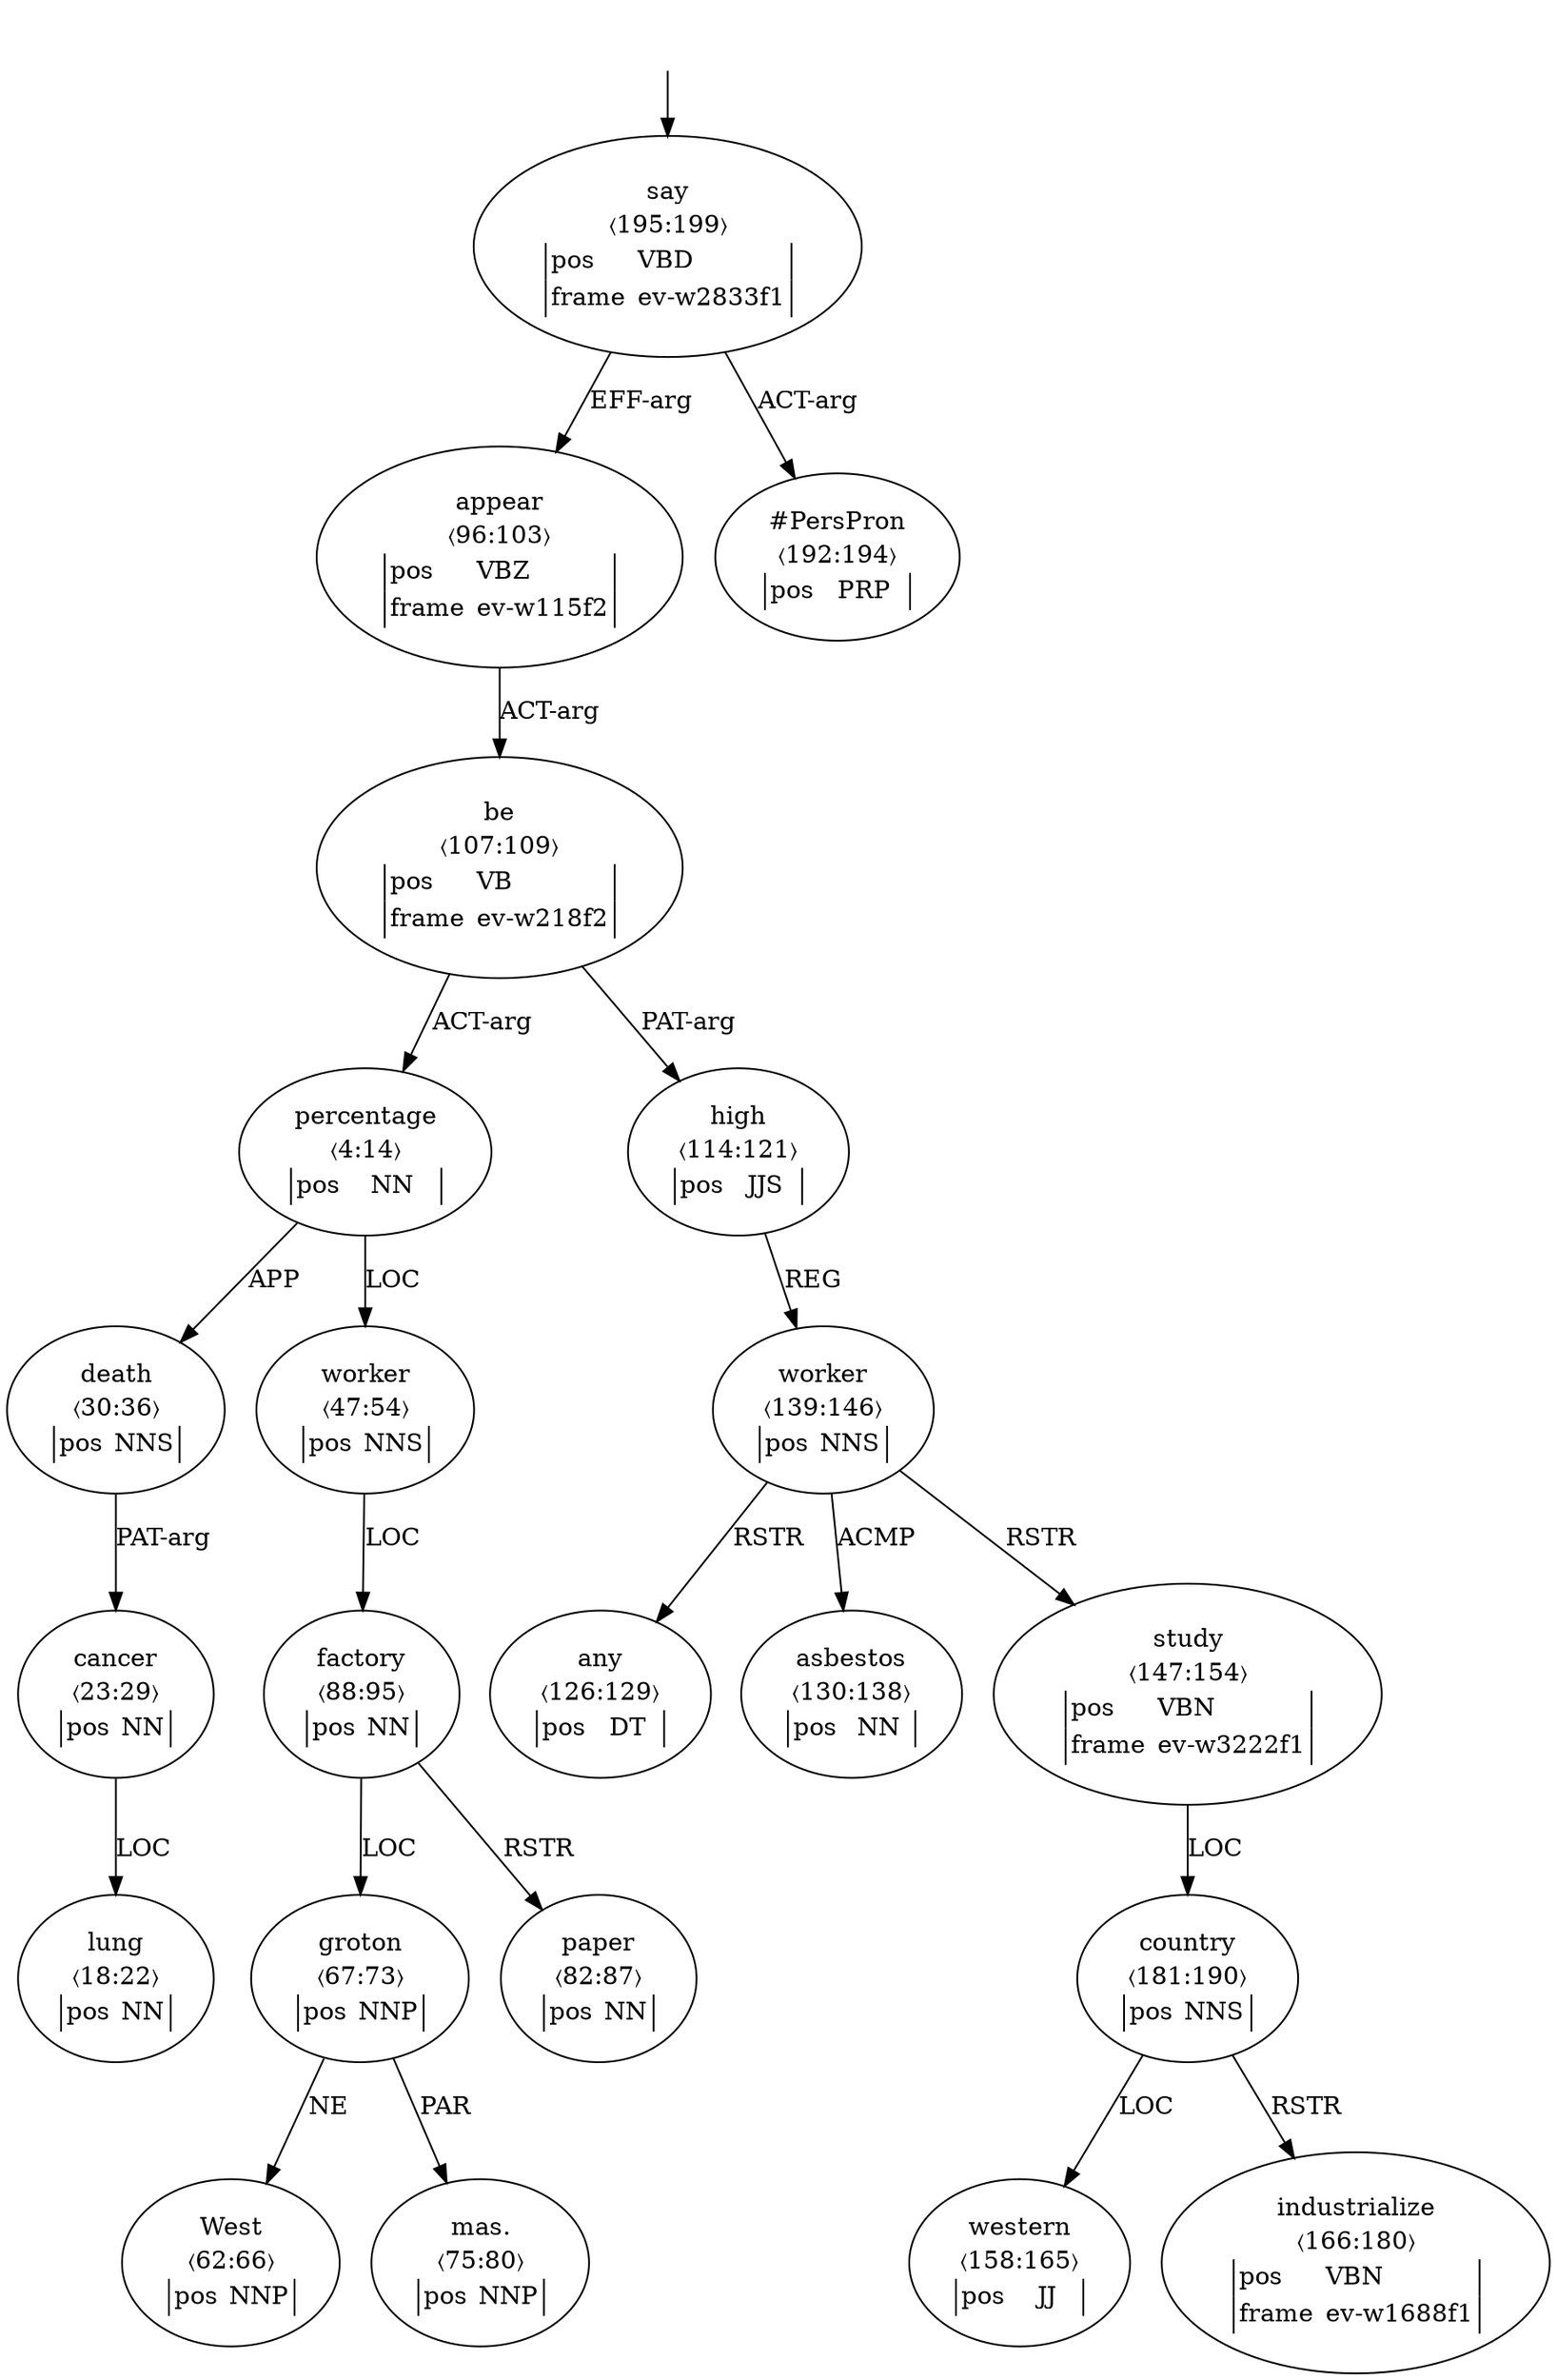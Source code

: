 digraph "20003017" {
  top [ style=invis ];
  top -> 34;
  1 [ label=<<table align="center" border="0" cellspacing="0"><tr><td colspan="2">percentage</td></tr><tr><td colspan="2">〈4:14〉</td></tr><tr><td sides="l" border="1" align="left">pos</td><td sides="r" border="1" align="left">NN</td></tr></table>> ];
  3 [ label=<<table align="center" border="0" cellspacing="0"><tr><td colspan="2">lung</td></tr><tr><td colspan="2">〈18:22〉</td></tr><tr><td sides="l" border="1" align="left">pos</td><td sides="r" border="1" align="left">NN</td></tr></table>> ];
  4 [ label=<<table align="center" border="0" cellspacing="0"><tr><td colspan="2">cancer</td></tr><tr><td colspan="2">〈23:29〉</td></tr><tr><td sides="l" border="1" align="left">pos</td><td sides="r" border="1" align="left">NN</td></tr></table>> ];
  5 [ label=<<table align="center" border="0" cellspacing="0"><tr><td colspan="2">death</td></tr><tr><td colspan="2">〈30:36〉</td></tr><tr><td sides="l" border="1" align="left">pos</td><td sides="r" border="1" align="left">NNS</td></tr></table>> ];
  8 [ label=<<table align="center" border="0" cellspacing="0"><tr><td colspan="2">worker</td></tr><tr><td colspan="2">〈47:54〉</td></tr><tr><td sides="l" border="1" align="left">pos</td><td sides="r" border="1" align="left">NNS</td></tr></table>> ];
  11 [ label=<<table align="center" border="0" cellspacing="0"><tr><td colspan="2">West</td></tr><tr><td colspan="2">〈62:66〉</td></tr><tr><td sides="l" border="1" align="left">pos</td><td sides="r" border="1" align="left">NNP</td></tr></table>> ];
  12 [ label=<<table align="center" border="0" cellspacing="0"><tr><td colspan="2">groton</td></tr><tr><td colspan="2">〈67:73〉</td></tr><tr><td sides="l" border="1" align="left">pos</td><td sides="r" border="1" align="left">NNP</td></tr></table>> ];
  14 [ label=<<table align="center" border="0" cellspacing="0"><tr><td colspan="2">mas.</td></tr><tr><td colspan="2">〈75:80〉</td></tr><tr><td sides="l" border="1" align="left">pos</td><td sides="r" border="1" align="left">NNP</td></tr></table>> ];
  16 [ label=<<table align="center" border="0" cellspacing="0"><tr><td colspan="2">paper</td></tr><tr><td colspan="2">〈82:87〉</td></tr><tr><td sides="l" border="1" align="left">pos</td><td sides="r" border="1" align="left">NN</td></tr></table>> ];
  17 [ label=<<table align="center" border="0" cellspacing="0"><tr><td colspan="2">factory</td></tr><tr><td colspan="2">〈88:95〉</td></tr><tr><td sides="l" border="1" align="left">pos</td><td sides="r" border="1" align="left">NN</td></tr></table>> ];
  18 [ label=<<table align="center" border="0" cellspacing="0"><tr><td colspan="2">appear</td></tr><tr><td colspan="2">〈96:103〉</td></tr><tr><td sides="l" border="1" align="left">pos</td><td sides="r" border="1" align="left">VBZ</td></tr><tr><td sides="l" border="1" align="left">frame</td><td sides="r" border="1" align="left">ev-w115f2</td></tr></table>> ];
  20 [ label=<<table align="center" border="0" cellspacing="0"><tr><td colspan="2">be</td></tr><tr><td colspan="2">〈107:109〉</td></tr><tr><td sides="l" border="1" align="left">pos</td><td sides="r" border="1" align="left">VB</td></tr><tr><td sides="l" border="1" align="left">frame</td><td sides="r" border="1" align="left">ev-w218f2</td></tr></table>> ];
  22 [ label=<<table align="center" border="0" cellspacing="0"><tr><td colspan="2">high</td></tr><tr><td colspan="2">〈114:121〉</td></tr><tr><td sides="l" border="1" align="left">pos</td><td sides="r" border="1" align="left">JJS</td></tr></table>> ];
  24 [ label=<<table align="center" border="0" cellspacing="0"><tr><td colspan="2">any</td></tr><tr><td colspan="2">〈126:129〉</td></tr><tr><td sides="l" border="1" align="left">pos</td><td sides="r" border="1" align="left">DT</td></tr></table>> ];
  25 [ label=<<table align="center" border="0" cellspacing="0"><tr><td colspan="2">asbestos</td></tr><tr><td colspan="2">〈130:138〉</td></tr><tr><td sides="l" border="1" align="left">pos</td><td sides="r" border="1" align="left">NN</td></tr></table>> ];
  26 [ label=<<table align="center" border="0" cellspacing="0"><tr><td colspan="2">worker</td></tr><tr><td colspan="2">〈139:146〉</td></tr><tr><td sides="l" border="1" align="left">pos</td><td sides="r" border="1" align="left">NNS</td></tr></table>> ];
  27 [ label=<<table align="center" border="0" cellspacing="0"><tr><td colspan="2">study</td></tr><tr><td colspan="2">〈147:154〉</td></tr><tr><td sides="l" border="1" align="left">pos</td><td sides="r" border="1" align="left">VBN</td></tr><tr><td sides="l" border="1" align="left">frame</td><td sides="r" border="1" align="left">ev-w3222f1</td></tr></table>> ];
  29 [ label=<<table align="center" border="0" cellspacing="0"><tr><td colspan="2">western</td></tr><tr><td colspan="2">〈158:165〉</td></tr><tr><td sides="l" border="1" align="left">pos</td><td sides="r" border="1" align="left">JJ</td></tr></table>> ];
  30 [ label=<<table align="center" border="0" cellspacing="0"><tr><td colspan="2">industrialize</td></tr><tr><td colspan="2">〈166:180〉</td></tr><tr><td sides="l" border="1" align="left">pos</td><td sides="r" border="1" align="left">VBN</td></tr><tr><td sides="l" border="1" align="left">frame</td><td sides="r" border="1" align="left">ev-w1688f1</td></tr></table>> ];
  31 [ label=<<table align="center" border="0" cellspacing="0"><tr><td colspan="2">country</td></tr><tr><td colspan="2">〈181:190〉</td></tr><tr><td sides="l" border="1" align="left">pos</td><td sides="r" border="1" align="left">NNS</td></tr></table>> ];
  33 [ label=<<table align="center" border="0" cellspacing="0"><tr><td colspan="2">#PersPron</td></tr><tr><td colspan="2">〈192:194〉</td></tr><tr><td sides="l" border="1" align="left">pos</td><td sides="r" border="1" align="left">PRP</td></tr></table>> ];
  34 [ label=<<table align="center" border="0" cellspacing="0"><tr><td colspan="2">say</td></tr><tr><td colspan="2">〈195:199〉</td></tr><tr><td sides="l" border="1" align="left">pos</td><td sides="r" border="1" align="left">VBD</td></tr><tr><td sides="l" border="1" align="left">frame</td><td sides="r" border="1" align="left">ev-w2833f1</td></tr></table>> ];
  17 -> 16 [ label="RSTR" ];
  12 -> 11 [ label="NE" ];
  34 -> 18 [ label="EFF-arg" ];
  31 -> 29 [ label="LOC" ];
  26 -> 24 [ label="RSTR" ];
  1 -> 8 [ label="LOC" ];
  4 -> 3 [ label="LOC" ];
  22 -> 26 [ label="REG" ];
  18 -> 20 [ label="ACT-arg" ];
  20 -> 22 [ label="PAT-arg" ];
  34 -> 33 [ label="ACT-arg" ];
  26 -> 25 [ label="ACMP" ];
  5 -> 4 [ label="PAT-arg" ];
  27 -> 31 [ label="LOC" ];
  26 -> 27 [ label="RSTR" ];
  17 -> 12 [ label="LOC" ];
  20 -> 1 [ label="ACT-arg" ];
  1 -> 5 [ label="APP" ];
  12 -> 14 [ label="PAR" ];
  8 -> 17 [ label="LOC" ];
  31 -> 30 [ label="RSTR" ];
}

